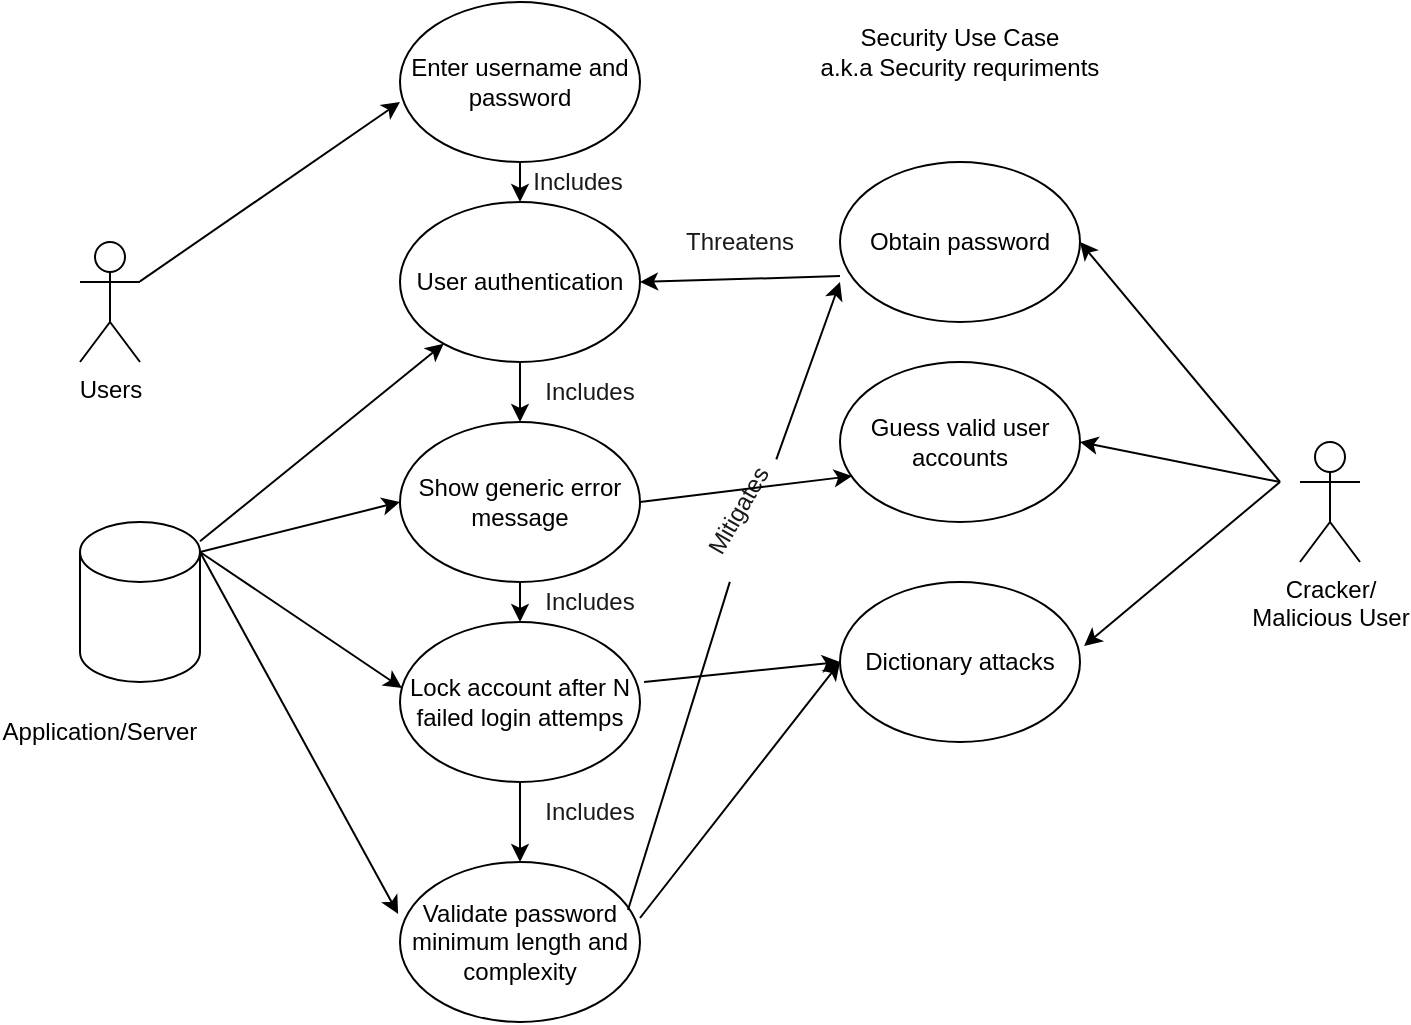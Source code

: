 <mxfile version="17.0.0" type="github">
  <diagram id="bdNYrvAYxolotcpvOu4s" name="Page-1">
    <mxGraphModel dx="1186" dy="790" grid="1" gridSize="10" guides="1" tooltips="1" connect="1" arrows="1" fold="1" page="1" pageScale="1" pageWidth="850" pageHeight="1100" math="0" shadow="0">
      <root>
        <mxCell id="0" />
        <mxCell id="1" parent="0" />
        <mxCell id="CPRjn7crAsUhfM99n91P-1" value="Users" style="shape=umlActor;verticalLabelPosition=bottom;verticalAlign=top;html=1;outlineConnect=0;" vertex="1" parent="1">
          <mxGeometry x="140" y="190" width="30" height="60" as="geometry" />
        </mxCell>
        <mxCell id="CPRjn7crAsUhfM99n91P-2" value="" style="shape=cylinder3;whiteSpace=wrap;html=1;boundedLbl=1;backgroundOutline=1;size=15;" vertex="1" parent="1">
          <mxGeometry x="140" y="330" width="60" height="80" as="geometry" />
        </mxCell>
        <mxCell id="CPRjn7crAsUhfM99n91P-3" value="Enter username and password" style="ellipse;whiteSpace=wrap;html=1;" vertex="1" parent="1">
          <mxGeometry x="300" y="70" width="120" height="80" as="geometry" />
        </mxCell>
        <mxCell id="CPRjn7crAsUhfM99n91P-4" value="User authentication" style="ellipse;whiteSpace=wrap;html=1;" vertex="1" parent="1">
          <mxGeometry x="300" y="170" width="120" height="80" as="geometry" />
        </mxCell>
        <mxCell id="CPRjn7crAsUhfM99n91P-5" value="Show generic error message" style="ellipse;whiteSpace=wrap;html=1;" vertex="1" parent="1">
          <mxGeometry x="300" y="280" width="120" height="80" as="geometry" />
        </mxCell>
        <mxCell id="CPRjn7crAsUhfM99n91P-6" value="Lock account after N failed login attemps" style="ellipse;whiteSpace=wrap;html=1;" vertex="1" parent="1">
          <mxGeometry x="300" y="380" width="120" height="80" as="geometry" />
        </mxCell>
        <mxCell id="CPRjn7crAsUhfM99n91P-7" value="Validate password minimum length and complexity " style="ellipse;whiteSpace=wrap;html=1;" vertex="1" parent="1">
          <mxGeometry x="300" y="500" width="120" height="80" as="geometry" />
        </mxCell>
        <mxCell id="CPRjn7crAsUhfM99n91P-8" value="" style="endArrow=classic;html=1;rounded=0;entryX=0;entryY=0.625;entryDx=0;entryDy=0;entryPerimeter=0;" edge="1" parent="1" source="CPRjn7crAsUhfM99n91P-1" target="CPRjn7crAsUhfM99n91P-3">
          <mxGeometry width="50" height="50" relative="1" as="geometry">
            <mxPoint x="400" y="440" as="sourcePoint" />
            <mxPoint x="450" y="390" as="targetPoint" />
          </mxGeometry>
        </mxCell>
        <mxCell id="CPRjn7crAsUhfM99n91P-9" value="" style="endArrow=classic;html=1;rounded=0;" edge="1" parent="1" target="CPRjn7crAsUhfM99n91P-4">
          <mxGeometry width="50" height="50" relative="1" as="geometry">
            <mxPoint x="200" y="339.655" as="sourcePoint" />
            <mxPoint x="330" y="250" as="targetPoint" />
          </mxGeometry>
        </mxCell>
        <mxCell id="CPRjn7crAsUhfM99n91P-10" value="" style="endArrow=classic;html=1;rounded=0;exitX=1;exitY=0;exitDx=0;exitDy=15;exitPerimeter=0;entryX=0;entryY=0.5;entryDx=0;entryDy=0;" edge="1" parent="1" source="CPRjn7crAsUhfM99n91P-2" target="CPRjn7crAsUhfM99n91P-5">
          <mxGeometry width="50" height="50" relative="1" as="geometry">
            <mxPoint x="200" y="380" as="sourcePoint" />
            <mxPoint x="250" y="330" as="targetPoint" />
          </mxGeometry>
        </mxCell>
        <mxCell id="CPRjn7crAsUhfM99n91P-11" value="" style="endArrow=classic;html=1;rounded=0;exitX=1;exitY=0;exitDx=0;exitDy=15;exitPerimeter=0;entryX=0.008;entryY=0.413;entryDx=0;entryDy=0;entryPerimeter=0;" edge="1" parent="1" source="CPRjn7crAsUhfM99n91P-2" target="CPRjn7crAsUhfM99n91P-6">
          <mxGeometry width="50" height="50" relative="1" as="geometry">
            <mxPoint x="210" y="355" as="sourcePoint" />
            <mxPoint x="310" y="330" as="targetPoint" />
          </mxGeometry>
        </mxCell>
        <mxCell id="CPRjn7crAsUhfM99n91P-12" value="" style="endArrow=classic;html=1;rounded=0;exitX=1;exitY=0;exitDx=0;exitDy=15;exitPerimeter=0;entryX=-0.008;entryY=0.325;entryDx=0;entryDy=0;entryPerimeter=0;" edge="1" parent="1" source="CPRjn7crAsUhfM99n91P-2" target="CPRjn7crAsUhfM99n91P-7">
          <mxGeometry width="50" height="50" relative="1" as="geometry">
            <mxPoint x="210" y="355" as="sourcePoint" />
            <mxPoint x="300" y="490" as="targetPoint" />
          </mxGeometry>
        </mxCell>
        <mxCell id="CPRjn7crAsUhfM99n91P-13" value="Application/Server" style="text;html=1;strokeColor=none;fillColor=none;align=center;verticalAlign=middle;whiteSpace=wrap;rounded=0;" vertex="1" parent="1">
          <mxGeometry x="100" y="420" width="100" height="30" as="geometry" />
        </mxCell>
        <mxCell id="CPRjn7crAsUhfM99n91P-14" value="Obtain password" style="ellipse;whiteSpace=wrap;html=1;" vertex="1" parent="1">
          <mxGeometry x="520" y="150" width="120" height="80" as="geometry" />
        </mxCell>
        <mxCell id="CPRjn7crAsUhfM99n91P-15" value="Guess valid user accounts" style="ellipse;whiteSpace=wrap;html=1;" vertex="1" parent="1">
          <mxGeometry x="520" y="250" width="120" height="80" as="geometry" />
        </mxCell>
        <mxCell id="CPRjn7crAsUhfM99n91P-16" value="Dictionary attacks" style="ellipse;whiteSpace=wrap;html=1;" vertex="1" parent="1">
          <mxGeometry x="520" y="360" width="120" height="80" as="geometry" />
        </mxCell>
        <mxCell id="CPRjn7crAsUhfM99n91P-17" value="&lt;div&gt;Security Use Case&lt;/div&gt;&lt;div&gt;a.k.a Security requriments&lt;br&gt;&lt;/div&gt;" style="text;html=1;strokeColor=none;fillColor=none;align=center;verticalAlign=middle;whiteSpace=wrap;rounded=0;" vertex="1" parent="1">
          <mxGeometry x="490" y="80" width="180" height="30" as="geometry" />
        </mxCell>
        <mxCell id="CPRjn7crAsUhfM99n91P-18" value="" style="endArrow=classic;html=1;rounded=0;fontColor=#FF3333;entryX=1;entryY=0.5;entryDx=0;entryDy=0;exitX=0;exitY=0.713;exitDx=0;exitDy=0;exitPerimeter=0;" edge="1" parent="1" source="CPRjn7crAsUhfM99n91P-14" target="CPRjn7crAsUhfM99n91P-4">
          <mxGeometry width="50" height="50" relative="1" as="geometry">
            <mxPoint x="400" y="440" as="sourcePoint" />
            <mxPoint x="450" y="390" as="targetPoint" />
          </mxGeometry>
        </mxCell>
        <mxCell id="CPRjn7crAsUhfM99n91P-19" value="" style="endArrow=classic;html=1;rounded=0;fontColor=#FF3333;exitX=0.5;exitY=1;exitDx=0;exitDy=0;" edge="1" parent="1" source="CPRjn7crAsUhfM99n91P-3" target="CPRjn7crAsUhfM99n91P-4">
          <mxGeometry width="50" height="50" relative="1" as="geometry">
            <mxPoint x="400" y="440" as="sourcePoint" />
            <mxPoint x="450" y="390" as="targetPoint" />
          </mxGeometry>
        </mxCell>
        <mxCell id="CPRjn7crAsUhfM99n91P-20" value="" style="endArrow=classic;html=1;rounded=0;fontColor=#FF3333;exitX=0.5;exitY=1;exitDx=0;exitDy=0;entryX=0.5;entryY=0;entryDx=0;entryDy=0;" edge="1" parent="1" source="CPRjn7crAsUhfM99n91P-4" target="CPRjn7crAsUhfM99n91P-5">
          <mxGeometry width="50" height="50" relative="1" as="geometry">
            <mxPoint x="370" y="160" as="sourcePoint" />
            <mxPoint x="370" y="180" as="targetPoint" />
            <Array as="points">
              <mxPoint x="360" y="260" />
            </Array>
          </mxGeometry>
        </mxCell>
        <mxCell id="CPRjn7crAsUhfM99n91P-21" value="" style="endArrow=classic;html=1;rounded=0;fontColor=#FF3333;exitX=0.5;exitY=1;exitDx=0;exitDy=0;entryX=0.5;entryY=0;entryDx=0;entryDy=0;" edge="1" parent="1" source="CPRjn7crAsUhfM99n91P-5" target="CPRjn7crAsUhfM99n91P-6">
          <mxGeometry width="50" height="50" relative="1" as="geometry">
            <mxPoint x="370" y="260" as="sourcePoint" />
            <mxPoint x="370" y="290" as="targetPoint" />
            <Array as="points" />
          </mxGeometry>
        </mxCell>
        <mxCell id="CPRjn7crAsUhfM99n91P-22" value="" style="endArrow=classic;html=1;rounded=0;fontColor=#FF3333;exitX=0.5;exitY=1;exitDx=0;exitDy=0;entryX=0.5;entryY=0;entryDx=0;entryDy=0;" edge="1" parent="1" source="CPRjn7crAsUhfM99n91P-6" target="CPRjn7crAsUhfM99n91P-7">
          <mxGeometry width="50" height="50" relative="1" as="geometry">
            <mxPoint x="370" y="370" as="sourcePoint" />
            <mxPoint x="370" y="390" as="targetPoint" />
            <Array as="points" />
          </mxGeometry>
        </mxCell>
        <mxCell id="CPRjn7crAsUhfM99n91P-23" value="&lt;font color=&quot;#1A1A1A&quot;&gt;Includes&lt;/font&gt;" style="text;html=1;strokeColor=none;fillColor=none;align=center;verticalAlign=middle;whiteSpace=wrap;rounded=0;fontColor=#FF3333;" vertex="1" parent="1">
          <mxGeometry x="359" y="145" width="60" height="30" as="geometry" />
        </mxCell>
        <mxCell id="CPRjn7crAsUhfM99n91P-24" value="&lt;font color=&quot;#1A1A1A&quot;&gt;Includes&lt;/font&gt;" style="text;html=1;strokeColor=none;fillColor=none;align=center;verticalAlign=middle;whiteSpace=wrap;rounded=0;fontColor=#FF3333;" vertex="1" parent="1">
          <mxGeometry x="365" y="250" width="60" height="30" as="geometry" />
        </mxCell>
        <mxCell id="CPRjn7crAsUhfM99n91P-25" value="&lt;font color=&quot;#1A1A1A&quot;&gt;Includes&lt;/font&gt;" style="text;html=1;strokeColor=none;fillColor=none;align=center;verticalAlign=middle;whiteSpace=wrap;rounded=0;fontColor=#FF3333;" vertex="1" parent="1">
          <mxGeometry x="365" y="355" width="60" height="30" as="geometry" />
        </mxCell>
        <mxCell id="CPRjn7crAsUhfM99n91P-26" value="&lt;font color=&quot;#1A1A1A&quot;&gt;Includes&lt;/font&gt;" style="text;html=1;strokeColor=none;fillColor=none;align=center;verticalAlign=middle;whiteSpace=wrap;rounded=0;fontColor=#FF3333;" vertex="1" parent="1">
          <mxGeometry x="365" y="460" width="60" height="30" as="geometry" />
        </mxCell>
        <mxCell id="CPRjn7crAsUhfM99n91P-27" value="Threatens" style="text;html=1;strokeColor=none;fillColor=none;align=center;verticalAlign=middle;whiteSpace=wrap;rounded=0;fontColor=#1A1A1A;" vertex="1" parent="1">
          <mxGeometry x="440" y="175" width="60" height="30" as="geometry" />
        </mxCell>
        <mxCell id="CPRjn7crAsUhfM99n91P-28" value="&lt;div&gt;Cracker/&lt;/div&gt;&lt;div&gt;Malicious User&lt;/div&gt;&lt;div&gt;&lt;br&gt;&lt;/div&gt;" style="shape=umlActor;verticalLabelPosition=bottom;verticalAlign=top;html=1;outlineConnect=0;" vertex="1" parent="1">
          <mxGeometry x="750" y="290" width="30" height="60" as="geometry" />
        </mxCell>
        <mxCell id="CPRjn7crAsUhfM99n91P-29" value="" style="endArrow=classic;html=1;rounded=0;fontColor=#1A1A1A;entryX=1;entryY=0.5;entryDx=0;entryDy=0;" edge="1" parent="1" target="CPRjn7crAsUhfM99n91P-14">
          <mxGeometry width="50" height="50" relative="1" as="geometry">
            <mxPoint x="740" y="310" as="sourcePoint" />
            <mxPoint x="710" y="200" as="targetPoint" />
          </mxGeometry>
        </mxCell>
        <mxCell id="CPRjn7crAsUhfM99n91P-30" value="" style="endArrow=classic;html=1;rounded=0;fontColor=#1A1A1A;entryX=1;entryY=0.5;entryDx=0;entryDy=0;" edge="1" parent="1" target="CPRjn7crAsUhfM99n91P-15">
          <mxGeometry width="50" height="50" relative="1" as="geometry">
            <mxPoint x="740" y="310" as="sourcePoint" />
            <mxPoint x="650" y="200" as="targetPoint" />
          </mxGeometry>
        </mxCell>
        <mxCell id="CPRjn7crAsUhfM99n91P-31" value="" style="endArrow=classic;html=1;rounded=0;fontColor=#1A1A1A;entryX=1.017;entryY=0.4;entryDx=0;entryDy=0;entryPerimeter=0;" edge="1" parent="1" target="CPRjn7crAsUhfM99n91P-16">
          <mxGeometry width="50" height="50" relative="1" as="geometry">
            <mxPoint x="740" y="310" as="sourcePoint" />
            <mxPoint x="650" y="300" as="targetPoint" />
          </mxGeometry>
        </mxCell>
        <mxCell id="CPRjn7crAsUhfM99n91P-32" value="" style="endArrow=classic;html=1;rounded=0;fontColor=#1A1A1A;exitX=0.95;exitY=0.3;exitDx=0;exitDy=0;exitPerimeter=0;startArrow=none;" edge="1" parent="1" source="CPRjn7crAsUhfM99n91P-33">
          <mxGeometry width="50" height="50" relative="1" as="geometry">
            <mxPoint x="390" y="440" as="sourcePoint" />
            <mxPoint x="520" y="210" as="targetPoint" />
          </mxGeometry>
        </mxCell>
        <mxCell id="CPRjn7crAsUhfM99n91P-33" value="&lt;div&gt;Mitigates&lt;/div&gt;&lt;div&gt;&lt;br&gt;&lt;/div&gt;" style="text;html=1;strokeColor=none;fillColor=none;align=center;verticalAlign=middle;whiteSpace=wrap;rounded=0;fontColor=#1A1A1A;rotation=-60;" vertex="1" parent="1">
          <mxGeometry x="440" y="320" width="70" height="15" as="geometry" />
        </mxCell>
        <mxCell id="CPRjn7crAsUhfM99n91P-34" value="" style="endArrow=none;html=1;rounded=0;fontColor=#1A1A1A;exitX=0.95;exitY=0.3;exitDx=0;exitDy=0;exitPerimeter=0;" edge="1" parent="1" source="CPRjn7crAsUhfM99n91P-7" target="CPRjn7crAsUhfM99n91P-33">
          <mxGeometry width="50" height="50" relative="1" as="geometry">
            <mxPoint x="414" y="524" as="sourcePoint" />
            <mxPoint x="520" y="210" as="targetPoint" />
          </mxGeometry>
        </mxCell>
        <mxCell id="CPRjn7crAsUhfM99n91P-35" value="" style="endArrow=classic;html=1;rounded=0;fontColor=#1A1A1A;exitX=1;exitY=0.5;exitDx=0;exitDy=0;entryX=0.05;entryY=0.713;entryDx=0;entryDy=0;entryPerimeter=0;" edge="1" parent="1" source="CPRjn7crAsUhfM99n91P-5" target="CPRjn7crAsUhfM99n91P-15">
          <mxGeometry width="50" height="50" relative="1" as="geometry">
            <mxPoint x="390" y="440" as="sourcePoint" />
            <mxPoint x="440" y="390" as="targetPoint" />
          </mxGeometry>
        </mxCell>
        <mxCell id="CPRjn7crAsUhfM99n91P-36" value="" style="endArrow=classic;html=1;rounded=0;fontColor=#1A1A1A;exitX=1.017;exitY=0.375;exitDx=0;exitDy=0;entryX=0;entryY=0.5;entryDx=0;entryDy=0;exitPerimeter=0;" edge="1" parent="1" source="CPRjn7crAsUhfM99n91P-6" target="CPRjn7crAsUhfM99n91P-16">
          <mxGeometry width="50" height="50" relative="1" as="geometry">
            <mxPoint x="430" y="330" as="sourcePoint" />
            <mxPoint x="536" y="317.04" as="targetPoint" />
          </mxGeometry>
        </mxCell>
        <mxCell id="CPRjn7crAsUhfM99n91P-37" value="" style="endArrow=classic;html=1;rounded=0;fontColor=#1A1A1A;exitX=1;exitY=0.35;exitDx=0;exitDy=0;entryX=0;entryY=0.5;entryDx=0;entryDy=0;exitPerimeter=0;" edge="1" parent="1" source="CPRjn7crAsUhfM99n91P-7" target="CPRjn7crAsUhfM99n91P-16">
          <mxGeometry width="50" height="50" relative="1" as="geometry">
            <mxPoint x="460.0" y="510" as="sourcePoint" />
            <mxPoint x="557.96" y="500" as="targetPoint" />
          </mxGeometry>
        </mxCell>
      </root>
    </mxGraphModel>
  </diagram>
</mxfile>
